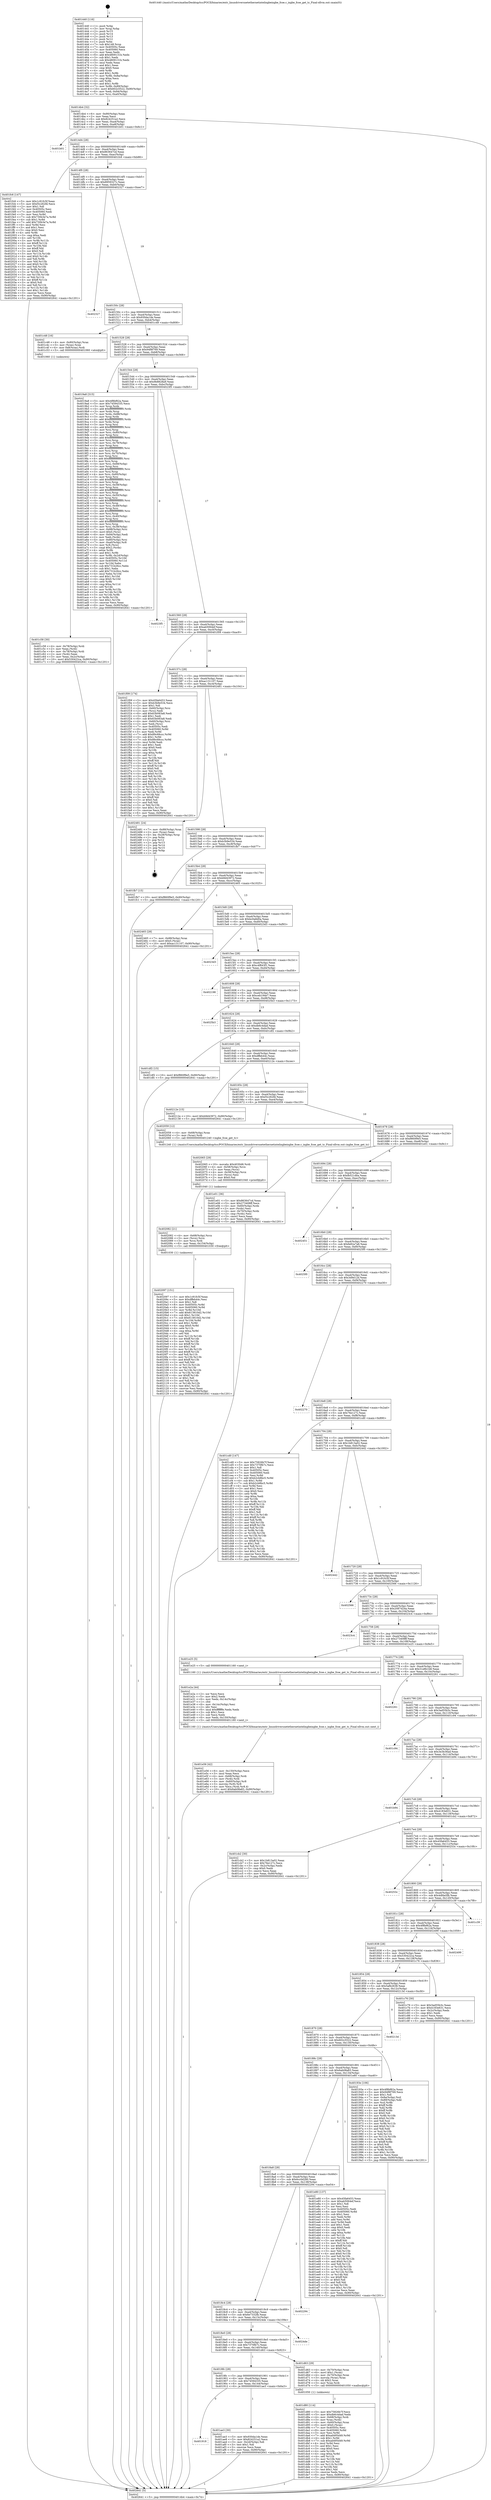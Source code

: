 digraph "0x401440" {
  label = "0x401440 (/mnt/c/Users/mathe/Desktop/tcc/POCII/binaries/extr_linuxdriversnetethernetintelixgbeixgbe_fcoe.c_ixgbe_fcoe_get_tc_Final-ollvm.out::main(0))"
  labelloc = "t"
  node[shape=record]

  Entry [label="",width=0.3,height=0.3,shape=circle,fillcolor=black,style=filled]
  "0x4014b4" [label="{
     0x4014b4 [32]\l
     | [instrs]\l
     &nbsp;&nbsp;0x4014b4 \<+6\>: mov -0x90(%rbp),%eax\l
     &nbsp;&nbsp;0x4014ba \<+2\>: mov %eax,%ecx\l
     &nbsp;&nbsp;0x4014bc \<+6\>: sub $0x824251a2,%ecx\l
     &nbsp;&nbsp;0x4014c2 \<+6\>: mov %eax,-0xa4(%rbp)\l
     &nbsp;&nbsp;0x4014c8 \<+6\>: mov %ecx,-0xa8(%rbp)\l
     &nbsp;&nbsp;0x4014ce \<+6\>: je 0000000000401b01 \<main+0x6c1\>\l
  }"]
  "0x401b01" [label="{
     0x401b01\l
  }", style=dashed]
  "0x4014d4" [label="{
     0x4014d4 [28]\l
     | [instrs]\l
     &nbsp;&nbsp;0x4014d4 \<+5\>: jmp 00000000004014d9 \<main+0x99\>\l
     &nbsp;&nbsp;0x4014d9 \<+6\>: mov -0xa4(%rbp),%eax\l
     &nbsp;&nbsp;0x4014df \<+5\>: sub $0x863647cd,%eax\l
     &nbsp;&nbsp;0x4014e4 \<+6\>: mov %eax,-0xac(%rbp)\l
     &nbsp;&nbsp;0x4014ea \<+6\>: je 0000000000401fc6 \<main+0xb86\>\l
  }"]
  Exit [label="",width=0.3,height=0.3,shape=circle,fillcolor=black,style=filled,peripheries=2]
  "0x401fc6" [label="{
     0x401fc6 [147]\l
     | [instrs]\l
     &nbsp;&nbsp;0x401fc6 \<+5\>: mov $0x1c91fc5f,%eax\l
     &nbsp;&nbsp;0x401fcb \<+5\>: mov $0xf3c262fd,%ecx\l
     &nbsp;&nbsp;0x401fd0 \<+2\>: mov $0x1,%dl\l
     &nbsp;&nbsp;0x401fd2 \<+7\>: mov 0x40505c,%esi\l
     &nbsp;&nbsp;0x401fd9 \<+7\>: mov 0x405060,%edi\l
     &nbsp;&nbsp;0x401fe0 \<+3\>: mov %esi,%r8d\l
     &nbsp;&nbsp;0x401fe3 \<+7\>: sub $0x730b3e7a,%r8d\l
     &nbsp;&nbsp;0x401fea \<+4\>: sub $0x1,%r8d\l
     &nbsp;&nbsp;0x401fee \<+7\>: add $0x730b3e7a,%r8d\l
     &nbsp;&nbsp;0x401ff5 \<+4\>: imul %r8d,%esi\l
     &nbsp;&nbsp;0x401ff9 \<+3\>: and $0x1,%esi\l
     &nbsp;&nbsp;0x401ffc \<+3\>: cmp $0x0,%esi\l
     &nbsp;&nbsp;0x401fff \<+4\>: sete %r9b\l
     &nbsp;&nbsp;0x402003 \<+3\>: cmp $0xa,%edi\l
     &nbsp;&nbsp;0x402006 \<+4\>: setl %r10b\l
     &nbsp;&nbsp;0x40200a \<+3\>: mov %r9b,%r11b\l
     &nbsp;&nbsp;0x40200d \<+4\>: xor $0xff,%r11b\l
     &nbsp;&nbsp;0x402011 \<+3\>: mov %r10b,%bl\l
     &nbsp;&nbsp;0x402014 \<+3\>: xor $0xff,%bl\l
     &nbsp;&nbsp;0x402017 \<+3\>: xor $0x0,%dl\l
     &nbsp;&nbsp;0x40201a \<+3\>: mov %r11b,%r14b\l
     &nbsp;&nbsp;0x40201d \<+4\>: and $0x0,%r14b\l
     &nbsp;&nbsp;0x402021 \<+3\>: and %dl,%r9b\l
     &nbsp;&nbsp;0x402024 \<+3\>: mov %bl,%r15b\l
     &nbsp;&nbsp;0x402027 \<+4\>: and $0x0,%r15b\l
     &nbsp;&nbsp;0x40202b \<+3\>: and %dl,%r10b\l
     &nbsp;&nbsp;0x40202e \<+3\>: or %r9b,%r14b\l
     &nbsp;&nbsp;0x402031 \<+3\>: or %r10b,%r15b\l
     &nbsp;&nbsp;0x402034 \<+3\>: xor %r15b,%r14b\l
     &nbsp;&nbsp;0x402037 \<+3\>: or %bl,%r11b\l
     &nbsp;&nbsp;0x40203a \<+4\>: xor $0xff,%r11b\l
     &nbsp;&nbsp;0x40203e \<+3\>: or $0x0,%dl\l
     &nbsp;&nbsp;0x402041 \<+3\>: and %dl,%r11b\l
     &nbsp;&nbsp;0x402044 \<+3\>: or %r11b,%r14b\l
     &nbsp;&nbsp;0x402047 \<+4\>: test $0x1,%r14b\l
     &nbsp;&nbsp;0x40204b \<+3\>: cmovne %ecx,%eax\l
     &nbsp;&nbsp;0x40204e \<+6\>: mov %eax,-0x90(%rbp)\l
     &nbsp;&nbsp;0x402054 \<+5\>: jmp 0000000000402641 \<main+0x1201\>\l
  }"]
  "0x4014f0" [label="{
     0x4014f0 [28]\l
     | [instrs]\l
     &nbsp;&nbsp;0x4014f0 \<+5\>: jmp 00000000004014f5 \<main+0xb5\>\l
     &nbsp;&nbsp;0x4014f5 \<+6\>: mov -0xa4(%rbp),%eax\l
     &nbsp;&nbsp;0x4014fb \<+5\>: sub $0x8959327c,%eax\l
     &nbsp;&nbsp;0x401500 \<+6\>: mov %eax,-0xb0(%rbp)\l
     &nbsp;&nbsp;0x401506 \<+6\>: je 0000000000402327 \<main+0xee7\>\l
  }"]
  "0x402097" [label="{
     0x402097 [151]\l
     | [instrs]\l
     &nbsp;&nbsp;0x402097 \<+5\>: mov $0x1c91fc5f,%eax\l
     &nbsp;&nbsp;0x40209c \<+5\>: mov $0xdffeb44c,%esi\l
     &nbsp;&nbsp;0x4020a1 \<+2\>: mov $0x1,%dl\l
     &nbsp;&nbsp;0x4020a3 \<+8\>: mov 0x40505c,%r8d\l
     &nbsp;&nbsp;0x4020ab \<+8\>: mov 0x405060,%r9d\l
     &nbsp;&nbsp;0x4020b3 \<+3\>: mov %r8d,%r10d\l
     &nbsp;&nbsp;0x4020b6 \<+7\>: add $0x613810d2,%r10d\l
     &nbsp;&nbsp;0x4020bd \<+4\>: sub $0x1,%r10d\l
     &nbsp;&nbsp;0x4020c1 \<+7\>: sub $0x613810d2,%r10d\l
     &nbsp;&nbsp;0x4020c8 \<+4\>: imul %r10d,%r8d\l
     &nbsp;&nbsp;0x4020cc \<+4\>: and $0x1,%r8d\l
     &nbsp;&nbsp;0x4020d0 \<+4\>: cmp $0x0,%r8d\l
     &nbsp;&nbsp;0x4020d4 \<+4\>: sete %r11b\l
     &nbsp;&nbsp;0x4020d8 \<+4\>: cmp $0xa,%r9d\l
     &nbsp;&nbsp;0x4020dc \<+3\>: setl %bl\l
     &nbsp;&nbsp;0x4020df \<+3\>: mov %r11b,%r14b\l
     &nbsp;&nbsp;0x4020e2 \<+4\>: xor $0xff,%r14b\l
     &nbsp;&nbsp;0x4020e6 \<+3\>: mov %bl,%r15b\l
     &nbsp;&nbsp;0x4020e9 \<+4\>: xor $0xff,%r15b\l
     &nbsp;&nbsp;0x4020ed \<+3\>: xor $0x1,%dl\l
     &nbsp;&nbsp;0x4020f0 \<+3\>: mov %r14b,%r12b\l
     &nbsp;&nbsp;0x4020f3 \<+4\>: and $0xff,%r12b\l
     &nbsp;&nbsp;0x4020f7 \<+3\>: and %dl,%r11b\l
     &nbsp;&nbsp;0x4020fa \<+3\>: mov %r15b,%r13b\l
     &nbsp;&nbsp;0x4020fd \<+4\>: and $0xff,%r13b\l
     &nbsp;&nbsp;0x402101 \<+2\>: and %dl,%bl\l
     &nbsp;&nbsp;0x402103 \<+3\>: or %r11b,%r12b\l
     &nbsp;&nbsp;0x402106 \<+3\>: or %bl,%r13b\l
     &nbsp;&nbsp;0x402109 \<+3\>: xor %r13b,%r12b\l
     &nbsp;&nbsp;0x40210c \<+3\>: or %r15b,%r14b\l
     &nbsp;&nbsp;0x40210f \<+4\>: xor $0xff,%r14b\l
     &nbsp;&nbsp;0x402113 \<+3\>: or $0x1,%dl\l
     &nbsp;&nbsp;0x402116 \<+3\>: and %dl,%r14b\l
     &nbsp;&nbsp;0x402119 \<+3\>: or %r14b,%r12b\l
     &nbsp;&nbsp;0x40211c \<+4\>: test $0x1,%r12b\l
     &nbsp;&nbsp;0x402120 \<+3\>: cmovne %esi,%eax\l
     &nbsp;&nbsp;0x402123 \<+6\>: mov %eax,-0x90(%rbp)\l
     &nbsp;&nbsp;0x402129 \<+5\>: jmp 0000000000402641 \<main+0x1201\>\l
  }"]
  "0x402327" [label="{
     0x402327\l
  }", style=dashed]
  "0x40150c" [label="{
     0x40150c [28]\l
     | [instrs]\l
     &nbsp;&nbsp;0x40150c \<+5\>: jmp 0000000000401511 \<main+0xd1\>\l
     &nbsp;&nbsp;0x401511 \<+6\>: mov -0xa4(%rbp),%eax\l
     &nbsp;&nbsp;0x401517 \<+5\>: sub $0x930da1de,%eax\l
     &nbsp;&nbsp;0x40151c \<+6\>: mov %eax,-0xb4(%rbp)\l
     &nbsp;&nbsp;0x401522 \<+6\>: je 0000000000401c48 \<main+0x808\>\l
  }"]
  "0x402082" [label="{
     0x402082 [21]\l
     | [instrs]\l
     &nbsp;&nbsp;0x402082 \<+4\>: mov -0x68(%rbp),%rcx\l
     &nbsp;&nbsp;0x402086 \<+3\>: mov (%rcx),%rcx\l
     &nbsp;&nbsp;0x402089 \<+3\>: mov %rcx,%rdi\l
     &nbsp;&nbsp;0x40208c \<+6\>: mov %eax,-0x154(%rbp)\l
     &nbsp;&nbsp;0x402092 \<+5\>: call 0000000000401030 \<free@plt\>\l
     | [calls]\l
     &nbsp;&nbsp;0x401030 \{1\} (unknown)\l
  }"]
  "0x401c48" [label="{
     0x401c48 [16]\l
     | [instrs]\l
     &nbsp;&nbsp;0x401c48 \<+4\>: mov -0x80(%rbp),%rax\l
     &nbsp;&nbsp;0x401c4c \<+3\>: mov (%rax),%rax\l
     &nbsp;&nbsp;0x401c4f \<+4\>: mov 0x8(%rax),%rdi\l
     &nbsp;&nbsp;0x401c53 \<+5\>: call 0000000000401060 \<atoi@plt\>\l
     | [calls]\l
     &nbsp;&nbsp;0x401060 \{1\} (unknown)\l
  }"]
  "0x401528" [label="{
     0x401528 [28]\l
     | [instrs]\l
     &nbsp;&nbsp;0x401528 \<+5\>: jmp 000000000040152d \<main+0xed\>\l
     &nbsp;&nbsp;0x40152d \<+6\>: mov -0xa4(%rbp),%eax\l
     &nbsp;&nbsp;0x401533 \<+5\>: sub $0x94f8f769,%eax\l
     &nbsp;&nbsp;0x401538 \<+6\>: mov %eax,-0xb8(%rbp)\l
     &nbsp;&nbsp;0x40153e \<+6\>: je 00000000004019a8 \<main+0x568\>\l
  }"]
  "0x402065" [label="{
     0x402065 [29]\l
     | [instrs]\l
     &nbsp;&nbsp;0x402065 \<+10\>: movabs $0x4030d6,%rdi\l
     &nbsp;&nbsp;0x40206f \<+4\>: mov -0x58(%rbp),%rcx\l
     &nbsp;&nbsp;0x402073 \<+2\>: mov %eax,(%rcx)\l
     &nbsp;&nbsp;0x402075 \<+4\>: mov -0x58(%rbp),%rcx\l
     &nbsp;&nbsp;0x402079 \<+2\>: mov (%rcx),%esi\l
     &nbsp;&nbsp;0x40207b \<+2\>: mov $0x0,%al\l
     &nbsp;&nbsp;0x40207d \<+5\>: call 0000000000401040 \<printf@plt\>\l
     | [calls]\l
     &nbsp;&nbsp;0x401040 \{1\} (unknown)\l
  }"]
  "0x4019a8" [label="{
     0x4019a8 [315]\l
     | [instrs]\l
     &nbsp;&nbsp;0x4019a8 \<+5\>: mov $0x4f8bf62a,%eax\l
     &nbsp;&nbsp;0x4019ad \<+5\>: mov $0x74594335,%ecx\l
     &nbsp;&nbsp;0x4019b2 \<+3\>: mov %rsp,%rdx\l
     &nbsp;&nbsp;0x4019b5 \<+4\>: add $0xfffffffffffffff0,%rdx\l
     &nbsp;&nbsp;0x4019b9 \<+3\>: mov %rdx,%rsp\l
     &nbsp;&nbsp;0x4019bc \<+7\>: mov %rdx,-0x88(%rbp)\l
     &nbsp;&nbsp;0x4019c3 \<+3\>: mov %rsp,%rdx\l
     &nbsp;&nbsp;0x4019c6 \<+4\>: add $0xfffffffffffffff0,%rdx\l
     &nbsp;&nbsp;0x4019ca \<+3\>: mov %rdx,%rsp\l
     &nbsp;&nbsp;0x4019cd \<+3\>: mov %rsp,%rsi\l
     &nbsp;&nbsp;0x4019d0 \<+4\>: add $0xfffffffffffffff0,%rsi\l
     &nbsp;&nbsp;0x4019d4 \<+3\>: mov %rsi,%rsp\l
     &nbsp;&nbsp;0x4019d7 \<+4\>: mov %rsi,-0x80(%rbp)\l
     &nbsp;&nbsp;0x4019db \<+3\>: mov %rsp,%rsi\l
     &nbsp;&nbsp;0x4019de \<+4\>: add $0xfffffffffffffff0,%rsi\l
     &nbsp;&nbsp;0x4019e2 \<+3\>: mov %rsi,%rsp\l
     &nbsp;&nbsp;0x4019e5 \<+4\>: mov %rsi,-0x78(%rbp)\l
     &nbsp;&nbsp;0x4019e9 \<+3\>: mov %rsp,%rsi\l
     &nbsp;&nbsp;0x4019ec \<+4\>: add $0xfffffffffffffff0,%rsi\l
     &nbsp;&nbsp;0x4019f0 \<+3\>: mov %rsi,%rsp\l
     &nbsp;&nbsp;0x4019f3 \<+4\>: mov %rsi,-0x70(%rbp)\l
     &nbsp;&nbsp;0x4019f7 \<+3\>: mov %rsp,%rsi\l
     &nbsp;&nbsp;0x4019fa \<+4\>: add $0xfffffffffffffff0,%rsi\l
     &nbsp;&nbsp;0x4019fe \<+3\>: mov %rsi,%rsp\l
     &nbsp;&nbsp;0x401a01 \<+4\>: mov %rsi,-0x68(%rbp)\l
     &nbsp;&nbsp;0x401a05 \<+3\>: mov %rsp,%rsi\l
     &nbsp;&nbsp;0x401a08 \<+4\>: add $0xfffffffffffffff0,%rsi\l
     &nbsp;&nbsp;0x401a0c \<+3\>: mov %rsi,%rsp\l
     &nbsp;&nbsp;0x401a0f \<+4\>: mov %rsi,-0x60(%rbp)\l
     &nbsp;&nbsp;0x401a13 \<+3\>: mov %rsp,%rsi\l
     &nbsp;&nbsp;0x401a16 \<+4\>: add $0xfffffffffffffff0,%rsi\l
     &nbsp;&nbsp;0x401a1a \<+3\>: mov %rsi,%rsp\l
     &nbsp;&nbsp;0x401a1d \<+4\>: mov %rsi,-0x58(%rbp)\l
     &nbsp;&nbsp;0x401a21 \<+3\>: mov %rsp,%rsi\l
     &nbsp;&nbsp;0x401a24 \<+4\>: add $0xfffffffffffffff0,%rsi\l
     &nbsp;&nbsp;0x401a28 \<+3\>: mov %rsi,%rsp\l
     &nbsp;&nbsp;0x401a2b \<+4\>: mov %rsi,-0x50(%rbp)\l
     &nbsp;&nbsp;0x401a2f \<+3\>: mov %rsp,%rsi\l
     &nbsp;&nbsp;0x401a32 \<+4\>: add $0xfffffffffffffff0,%rsi\l
     &nbsp;&nbsp;0x401a36 \<+3\>: mov %rsi,%rsp\l
     &nbsp;&nbsp;0x401a39 \<+4\>: mov %rsi,-0x48(%rbp)\l
     &nbsp;&nbsp;0x401a3d \<+3\>: mov %rsp,%rsi\l
     &nbsp;&nbsp;0x401a40 \<+4\>: add $0xfffffffffffffff0,%rsi\l
     &nbsp;&nbsp;0x401a44 \<+3\>: mov %rsi,%rsp\l
     &nbsp;&nbsp;0x401a47 \<+4\>: mov %rsi,-0x40(%rbp)\l
     &nbsp;&nbsp;0x401a4b \<+3\>: mov %rsp,%rsi\l
     &nbsp;&nbsp;0x401a4e \<+4\>: add $0xfffffffffffffff0,%rsi\l
     &nbsp;&nbsp;0x401a52 \<+3\>: mov %rsi,%rsp\l
     &nbsp;&nbsp;0x401a55 \<+4\>: mov %rsi,-0x38(%rbp)\l
     &nbsp;&nbsp;0x401a59 \<+7\>: mov -0x88(%rbp),%rsi\l
     &nbsp;&nbsp;0x401a60 \<+6\>: movl $0x0,(%rsi)\l
     &nbsp;&nbsp;0x401a66 \<+6\>: mov -0x94(%rbp),%edi\l
     &nbsp;&nbsp;0x401a6c \<+2\>: mov %edi,(%rdx)\l
     &nbsp;&nbsp;0x401a6e \<+4\>: mov -0x80(%rbp),%rsi\l
     &nbsp;&nbsp;0x401a72 \<+7\>: mov -0xa0(%rbp),%r8\l
     &nbsp;&nbsp;0x401a79 \<+3\>: mov %r8,(%rsi)\l
     &nbsp;&nbsp;0x401a7c \<+3\>: cmpl $0x2,(%rdx)\l
     &nbsp;&nbsp;0x401a7f \<+4\>: setne %r9b\l
     &nbsp;&nbsp;0x401a83 \<+4\>: and $0x1,%r9b\l
     &nbsp;&nbsp;0x401a87 \<+4\>: mov %r9b,-0x2d(%rbp)\l
     &nbsp;&nbsp;0x401a8b \<+8\>: mov 0x40505c,%r10d\l
     &nbsp;&nbsp;0x401a93 \<+8\>: mov 0x405060,%r11d\l
     &nbsp;&nbsp;0x401a9b \<+3\>: mov %r10d,%ebx\l
     &nbsp;&nbsp;0x401a9e \<+6\>: sub $0x731b26cc,%ebx\l
     &nbsp;&nbsp;0x401aa4 \<+3\>: sub $0x1,%ebx\l
     &nbsp;&nbsp;0x401aa7 \<+6\>: add $0x731b26cc,%ebx\l
     &nbsp;&nbsp;0x401aad \<+4\>: imul %ebx,%r10d\l
     &nbsp;&nbsp;0x401ab1 \<+4\>: and $0x1,%r10d\l
     &nbsp;&nbsp;0x401ab5 \<+4\>: cmp $0x0,%r10d\l
     &nbsp;&nbsp;0x401ab9 \<+4\>: sete %r9b\l
     &nbsp;&nbsp;0x401abd \<+4\>: cmp $0xa,%r11d\l
     &nbsp;&nbsp;0x401ac1 \<+4\>: setl %r14b\l
     &nbsp;&nbsp;0x401ac5 \<+3\>: mov %r9b,%r15b\l
     &nbsp;&nbsp;0x401ac8 \<+3\>: and %r14b,%r15b\l
     &nbsp;&nbsp;0x401acb \<+3\>: xor %r14b,%r9b\l
     &nbsp;&nbsp;0x401ace \<+3\>: or %r9b,%r15b\l
     &nbsp;&nbsp;0x401ad1 \<+4\>: test $0x1,%r15b\l
     &nbsp;&nbsp;0x401ad5 \<+3\>: cmovne %ecx,%eax\l
     &nbsp;&nbsp;0x401ad8 \<+6\>: mov %eax,-0x90(%rbp)\l
     &nbsp;&nbsp;0x401ade \<+5\>: jmp 0000000000402641 \<main+0x1201\>\l
  }"]
  "0x401544" [label="{
     0x401544 [28]\l
     | [instrs]\l
     &nbsp;&nbsp;0x401544 \<+5\>: jmp 0000000000401549 \<main+0x109\>\l
     &nbsp;&nbsp;0x401549 \<+6\>: mov -0xa4(%rbp),%eax\l
     &nbsp;&nbsp;0x40154f \<+5\>: sub $0x9b8828a9,%eax\l
     &nbsp;&nbsp;0x401554 \<+6\>: mov %eax,-0xbc(%rbp)\l
     &nbsp;&nbsp;0x40155a \<+6\>: je 00000000004023f5 \<main+0xfb5\>\l
  }"]
  "0x401e56" [label="{
     0x401e56 [42]\l
     | [instrs]\l
     &nbsp;&nbsp;0x401e56 \<+6\>: mov -0x150(%rbp),%ecx\l
     &nbsp;&nbsp;0x401e5c \<+3\>: imul %eax,%ecx\l
     &nbsp;&nbsp;0x401e5f \<+4\>: mov -0x68(%rbp),%rdi\l
     &nbsp;&nbsp;0x401e63 \<+3\>: mov (%rdi),%rdi\l
     &nbsp;&nbsp;0x401e66 \<+4\>: mov -0x60(%rbp),%r8\l
     &nbsp;&nbsp;0x401e6a \<+3\>: movslq (%r8),%r8\l
     &nbsp;&nbsp;0x401e6d \<+4\>: mov %ecx,(%rdi,%r8,4)\l
     &nbsp;&nbsp;0x401e71 \<+10\>: movl $0x6ab08a83,-0x90(%rbp)\l
     &nbsp;&nbsp;0x401e7b \<+5\>: jmp 0000000000402641 \<main+0x1201\>\l
  }"]
  "0x4023f5" [label="{
     0x4023f5\l
  }", style=dashed]
  "0x401560" [label="{
     0x401560 [28]\l
     | [instrs]\l
     &nbsp;&nbsp;0x401560 \<+5\>: jmp 0000000000401565 \<main+0x125\>\l
     &nbsp;&nbsp;0x401565 \<+6\>: mov -0xa4(%rbp),%eax\l
     &nbsp;&nbsp;0x40156b \<+5\>: sub $0xab5064ef,%eax\l
     &nbsp;&nbsp;0x401570 \<+6\>: mov %eax,-0xc0(%rbp)\l
     &nbsp;&nbsp;0x401576 \<+6\>: je 0000000000401f09 \<main+0xac9\>\l
  }"]
  "0x401e2a" [label="{
     0x401e2a [44]\l
     | [instrs]\l
     &nbsp;&nbsp;0x401e2a \<+2\>: xor %ecx,%ecx\l
     &nbsp;&nbsp;0x401e2c \<+5\>: mov $0x2,%edx\l
     &nbsp;&nbsp;0x401e31 \<+6\>: mov %edx,-0x14c(%rbp)\l
     &nbsp;&nbsp;0x401e37 \<+1\>: cltd\l
     &nbsp;&nbsp;0x401e38 \<+6\>: mov -0x14c(%rbp),%esi\l
     &nbsp;&nbsp;0x401e3e \<+2\>: idiv %esi\l
     &nbsp;&nbsp;0x401e40 \<+6\>: imul $0xfffffffe,%edx,%edx\l
     &nbsp;&nbsp;0x401e46 \<+3\>: sub $0x1,%ecx\l
     &nbsp;&nbsp;0x401e49 \<+2\>: sub %ecx,%edx\l
     &nbsp;&nbsp;0x401e4b \<+6\>: mov %edx,-0x150(%rbp)\l
     &nbsp;&nbsp;0x401e51 \<+5\>: call 0000000000401160 \<next_i\>\l
     | [calls]\l
     &nbsp;&nbsp;0x401160 \{1\} (/mnt/c/Users/mathe/Desktop/tcc/POCII/binaries/extr_linuxdriversnetethernetintelixgbeixgbe_fcoe.c_ixgbe_fcoe_get_tc_Final-ollvm.out::next_i)\l
  }"]
  "0x401f09" [label="{
     0x401f09 [174]\l
     | [instrs]\l
     &nbsp;&nbsp;0x401f09 \<+5\>: mov $0x45fa6453,%eax\l
     &nbsp;&nbsp;0x401f0e \<+5\>: mov $0xb3b9e534,%ecx\l
     &nbsp;&nbsp;0x401f13 \<+2\>: mov $0x1,%dl\l
     &nbsp;&nbsp;0x401f15 \<+4\>: mov -0x60(%rbp),%rsi\l
     &nbsp;&nbsp;0x401f19 \<+2\>: mov (%rsi),%edi\l
     &nbsp;&nbsp;0x401f1b \<+6\>: add $0x63b083a8,%edi\l
     &nbsp;&nbsp;0x401f21 \<+3\>: add $0x1,%edi\l
     &nbsp;&nbsp;0x401f24 \<+6\>: sub $0x63b083a8,%edi\l
     &nbsp;&nbsp;0x401f2a \<+4\>: mov -0x60(%rbp),%rsi\l
     &nbsp;&nbsp;0x401f2e \<+2\>: mov %edi,(%rsi)\l
     &nbsp;&nbsp;0x401f30 \<+7\>: mov 0x40505c,%edi\l
     &nbsp;&nbsp;0x401f37 \<+8\>: mov 0x405060,%r8d\l
     &nbsp;&nbsp;0x401f3f \<+3\>: mov %edi,%r9d\l
     &nbsp;&nbsp;0x401f42 \<+7\>: add $0x89c68ccc,%r9d\l
     &nbsp;&nbsp;0x401f49 \<+4\>: sub $0x1,%r9d\l
     &nbsp;&nbsp;0x401f4d \<+7\>: sub $0x89c68ccc,%r9d\l
     &nbsp;&nbsp;0x401f54 \<+4\>: imul %r9d,%edi\l
     &nbsp;&nbsp;0x401f58 \<+3\>: and $0x1,%edi\l
     &nbsp;&nbsp;0x401f5b \<+3\>: cmp $0x0,%edi\l
     &nbsp;&nbsp;0x401f5e \<+4\>: sete %r10b\l
     &nbsp;&nbsp;0x401f62 \<+4\>: cmp $0xa,%r8d\l
     &nbsp;&nbsp;0x401f66 \<+4\>: setl %r11b\l
     &nbsp;&nbsp;0x401f6a \<+3\>: mov %r10b,%bl\l
     &nbsp;&nbsp;0x401f6d \<+3\>: xor $0xff,%bl\l
     &nbsp;&nbsp;0x401f70 \<+3\>: mov %r11b,%r14b\l
     &nbsp;&nbsp;0x401f73 \<+4\>: xor $0xff,%r14b\l
     &nbsp;&nbsp;0x401f77 \<+3\>: xor $0x0,%dl\l
     &nbsp;&nbsp;0x401f7a \<+3\>: mov %bl,%r15b\l
     &nbsp;&nbsp;0x401f7d \<+4\>: and $0x0,%r15b\l
     &nbsp;&nbsp;0x401f81 \<+3\>: and %dl,%r10b\l
     &nbsp;&nbsp;0x401f84 \<+3\>: mov %r14b,%r12b\l
     &nbsp;&nbsp;0x401f87 \<+4\>: and $0x0,%r12b\l
     &nbsp;&nbsp;0x401f8b \<+3\>: and %dl,%r11b\l
     &nbsp;&nbsp;0x401f8e \<+3\>: or %r10b,%r15b\l
     &nbsp;&nbsp;0x401f91 \<+3\>: or %r11b,%r12b\l
     &nbsp;&nbsp;0x401f94 \<+3\>: xor %r12b,%r15b\l
     &nbsp;&nbsp;0x401f97 \<+3\>: or %r14b,%bl\l
     &nbsp;&nbsp;0x401f9a \<+3\>: xor $0xff,%bl\l
     &nbsp;&nbsp;0x401f9d \<+3\>: or $0x0,%dl\l
     &nbsp;&nbsp;0x401fa0 \<+2\>: and %dl,%bl\l
     &nbsp;&nbsp;0x401fa2 \<+3\>: or %bl,%r15b\l
     &nbsp;&nbsp;0x401fa5 \<+4\>: test $0x1,%r15b\l
     &nbsp;&nbsp;0x401fa9 \<+3\>: cmovne %ecx,%eax\l
     &nbsp;&nbsp;0x401fac \<+6\>: mov %eax,-0x90(%rbp)\l
     &nbsp;&nbsp;0x401fb2 \<+5\>: jmp 0000000000402641 \<main+0x1201\>\l
  }"]
  "0x40157c" [label="{
     0x40157c [28]\l
     | [instrs]\l
     &nbsp;&nbsp;0x40157c \<+5\>: jmp 0000000000401581 \<main+0x141\>\l
     &nbsp;&nbsp;0x401581 \<+6\>: mov -0xa4(%rbp),%eax\l
     &nbsp;&nbsp;0x401587 \<+5\>: sub $0xac131107,%eax\l
     &nbsp;&nbsp;0x40158c \<+6\>: mov %eax,-0xc4(%rbp)\l
     &nbsp;&nbsp;0x401592 \<+6\>: je 0000000000402481 \<main+0x1041\>\l
  }"]
  "0x401d80" [label="{
     0x401d80 [114]\l
     | [instrs]\l
     &nbsp;&nbsp;0x401d80 \<+5\>: mov $0x75826b7f,%ecx\l
     &nbsp;&nbsp;0x401d85 \<+5\>: mov $0xdb6c4dad,%edx\l
     &nbsp;&nbsp;0x401d8a \<+4\>: mov -0x68(%rbp),%rdi\l
     &nbsp;&nbsp;0x401d8e \<+3\>: mov %rax,(%rdi)\l
     &nbsp;&nbsp;0x401d91 \<+4\>: mov -0x60(%rbp),%rax\l
     &nbsp;&nbsp;0x401d95 \<+6\>: movl $0x0,(%rax)\l
     &nbsp;&nbsp;0x401d9b \<+7\>: mov 0x40505c,%esi\l
     &nbsp;&nbsp;0x401da2 \<+8\>: mov 0x405060,%r8d\l
     &nbsp;&nbsp;0x401daa \<+3\>: mov %esi,%r9d\l
     &nbsp;&nbsp;0x401dad \<+7\>: add $0xad495d49,%r9d\l
     &nbsp;&nbsp;0x401db4 \<+4\>: sub $0x1,%r9d\l
     &nbsp;&nbsp;0x401db8 \<+7\>: sub $0xad495d49,%r9d\l
     &nbsp;&nbsp;0x401dbf \<+4\>: imul %r9d,%esi\l
     &nbsp;&nbsp;0x401dc3 \<+3\>: and $0x1,%esi\l
     &nbsp;&nbsp;0x401dc6 \<+3\>: cmp $0x0,%esi\l
     &nbsp;&nbsp;0x401dc9 \<+4\>: sete %r10b\l
     &nbsp;&nbsp;0x401dcd \<+4\>: cmp $0xa,%r8d\l
     &nbsp;&nbsp;0x401dd1 \<+4\>: setl %r11b\l
     &nbsp;&nbsp;0x401dd5 \<+3\>: mov %r10b,%bl\l
     &nbsp;&nbsp;0x401dd8 \<+3\>: and %r11b,%bl\l
     &nbsp;&nbsp;0x401ddb \<+3\>: xor %r11b,%r10b\l
     &nbsp;&nbsp;0x401dde \<+3\>: or %r10b,%bl\l
     &nbsp;&nbsp;0x401de1 \<+3\>: test $0x1,%bl\l
     &nbsp;&nbsp;0x401de4 \<+3\>: cmovne %edx,%ecx\l
     &nbsp;&nbsp;0x401de7 \<+6\>: mov %ecx,-0x90(%rbp)\l
     &nbsp;&nbsp;0x401ded \<+5\>: jmp 0000000000402641 \<main+0x1201\>\l
  }"]
  "0x402481" [label="{
     0x402481 [24]\l
     | [instrs]\l
     &nbsp;&nbsp;0x402481 \<+7\>: mov -0x88(%rbp),%rax\l
     &nbsp;&nbsp;0x402488 \<+2\>: mov (%rax),%eax\l
     &nbsp;&nbsp;0x40248a \<+4\>: lea -0x28(%rbp),%rsp\l
     &nbsp;&nbsp;0x40248e \<+1\>: pop %rbx\l
     &nbsp;&nbsp;0x40248f \<+2\>: pop %r12\l
     &nbsp;&nbsp;0x402491 \<+2\>: pop %r13\l
     &nbsp;&nbsp;0x402493 \<+2\>: pop %r14\l
     &nbsp;&nbsp;0x402495 \<+2\>: pop %r15\l
     &nbsp;&nbsp;0x402497 \<+1\>: pop %rbp\l
     &nbsp;&nbsp;0x402498 \<+1\>: ret\l
  }"]
  "0x401598" [label="{
     0x401598 [28]\l
     | [instrs]\l
     &nbsp;&nbsp;0x401598 \<+5\>: jmp 000000000040159d \<main+0x15d\>\l
     &nbsp;&nbsp;0x40159d \<+6\>: mov -0xa4(%rbp),%eax\l
     &nbsp;&nbsp;0x4015a3 \<+5\>: sub $0xb3b9e534,%eax\l
     &nbsp;&nbsp;0x4015a8 \<+6\>: mov %eax,-0xc8(%rbp)\l
     &nbsp;&nbsp;0x4015ae \<+6\>: je 0000000000401fb7 \<main+0xb77\>\l
  }"]
  "0x401c58" [label="{
     0x401c58 [30]\l
     | [instrs]\l
     &nbsp;&nbsp;0x401c58 \<+4\>: mov -0x78(%rbp),%rdi\l
     &nbsp;&nbsp;0x401c5c \<+2\>: mov %eax,(%rdi)\l
     &nbsp;&nbsp;0x401c5e \<+4\>: mov -0x78(%rbp),%rdi\l
     &nbsp;&nbsp;0x401c62 \<+2\>: mov (%rdi),%eax\l
     &nbsp;&nbsp;0x401c64 \<+3\>: mov %eax,-0x2c(%rbp)\l
     &nbsp;&nbsp;0x401c67 \<+10\>: movl $0x530422ca,-0x90(%rbp)\l
     &nbsp;&nbsp;0x401c71 \<+5\>: jmp 0000000000402641 \<main+0x1201\>\l
  }"]
  "0x401fb7" [label="{
     0x401fb7 [15]\l
     | [instrs]\l
     &nbsp;&nbsp;0x401fb7 \<+10\>: movl $0xf860f9e5,-0x90(%rbp)\l
     &nbsp;&nbsp;0x401fc1 \<+5\>: jmp 0000000000402641 \<main+0x1201\>\l
  }"]
  "0x4015b4" [label="{
     0x4015b4 [28]\l
     | [instrs]\l
     &nbsp;&nbsp;0x4015b4 \<+5\>: jmp 00000000004015b9 \<main+0x179\>\l
     &nbsp;&nbsp;0x4015b9 \<+6\>: mov -0xa4(%rbp),%eax\l
     &nbsp;&nbsp;0x4015bf \<+5\>: sub $0xb9d43972,%eax\l
     &nbsp;&nbsp;0x4015c4 \<+6\>: mov %eax,-0xcc(%rbp)\l
     &nbsp;&nbsp;0x4015ca \<+6\>: je 0000000000402465 \<main+0x1025\>\l
  }"]
  "0x401918" [label="{
     0x401918\l
  }", style=dashed]
  "0x402465" [label="{
     0x402465 [28]\l
     | [instrs]\l
     &nbsp;&nbsp;0x402465 \<+7\>: mov -0x88(%rbp),%rax\l
     &nbsp;&nbsp;0x40246c \<+6\>: movl $0x0,(%rax)\l
     &nbsp;&nbsp;0x402472 \<+10\>: movl $0xac131107,-0x90(%rbp)\l
     &nbsp;&nbsp;0x40247c \<+5\>: jmp 0000000000402641 \<main+0x1201\>\l
  }"]
  "0x4015d0" [label="{
     0x4015d0 [28]\l
     | [instrs]\l
     &nbsp;&nbsp;0x4015d0 \<+5\>: jmp 00000000004015d5 \<main+0x195\>\l
     &nbsp;&nbsp;0x4015d5 \<+6\>: mov -0xa4(%rbp),%eax\l
     &nbsp;&nbsp;0x4015db \<+5\>: sub $0xbc0a8d0a,%eax\l
     &nbsp;&nbsp;0x4015e0 \<+6\>: mov %eax,-0xd0(%rbp)\l
     &nbsp;&nbsp;0x4015e6 \<+6\>: je 00000000004023d3 \<main+0xf93\>\l
  }"]
  "0x401ae3" [label="{
     0x401ae3 [30]\l
     | [instrs]\l
     &nbsp;&nbsp;0x401ae3 \<+5\>: mov $0x930da1de,%eax\l
     &nbsp;&nbsp;0x401ae8 \<+5\>: mov $0x824251a2,%ecx\l
     &nbsp;&nbsp;0x401aed \<+3\>: mov -0x2d(%rbp),%dl\l
     &nbsp;&nbsp;0x401af0 \<+3\>: test $0x1,%dl\l
     &nbsp;&nbsp;0x401af3 \<+3\>: cmovne %ecx,%eax\l
     &nbsp;&nbsp;0x401af6 \<+6\>: mov %eax,-0x90(%rbp)\l
     &nbsp;&nbsp;0x401afc \<+5\>: jmp 0000000000402641 \<main+0x1201\>\l
  }"]
  "0x4023d3" [label="{
     0x4023d3\l
  }", style=dashed]
  "0x4015ec" [label="{
     0x4015ec [28]\l
     | [instrs]\l
     &nbsp;&nbsp;0x4015ec \<+5\>: jmp 00000000004015f1 \<main+0x1b1\>\l
     &nbsp;&nbsp;0x4015f1 \<+6\>: mov -0xa4(%rbp),%eax\l
     &nbsp;&nbsp;0x4015f7 \<+5\>: sub $0xc4f843f1,%eax\l
     &nbsp;&nbsp;0x4015fc \<+6\>: mov %eax,-0xd4(%rbp)\l
     &nbsp;&nbsp;0x401602 \<+6\>: je 0000000000402198 \<main+0xd58\>\l
  }"]
  "0x4018fc" [label="{
     0x4018fc [28]\l
     | [instrs]\l
     &nbsp;&nbsp;0x4018fc \<+5\>: jmp 0000000000401901 \<main+0x4c1\>\l
     &nbsp;&nbsp;0x401901 \<+6\>: mov -0xa4(%rbp),%eax\l
     &nbsp;&nbsp;0x401907 \<+5\>: sub $0x74594335,%eax\l
     &nbsp;&nbsp;0x40190c \<+6\>: mov %eax,-0x144(%rbp)\l
     &nbsp;&nbsp;0x401912 \<+6\>: je 0000000000401ae3 \<main+0x6a3\>\l
  }"]
  "0x402198" [label="{
     0x402198\l
  }", style=dashed]
  "0x401608" [label="{
     0x401608 [28]\l
     | [instrs]\l
     &nbsp;&nbsp;0x401608 \<+5\>: jmp 000000000040160d \<main+0x1cd\>\l
     &nbsp;&nbsp;0x40160d \<+6\>: mov -0xa4(%rbp),%eax\l
     &nbsp;&nbsp;0x401613 \<+5\>: sub $0xceb194e7,%eax\l
     &nbsp;&nbsp;0x401618 \<+6\>: mov %eax,-0xd8(%rbp)\l
     &nbsp;&nbsp;0x40161e \<+6\>: je 00000000004025b3 \<main+0x1173\>\l
  }"]
  "0x401d63" [label="{
     0x401d63 [29]\l
     | [instrs]\l
     &nbsp;&nbsp;0x401d63 \<+4\>: mov -0x70(%rbp),%rax\l
     &nbsp;&nbsp;0x401d67 \<+6\>: movl $0x1,(%rax)\l
     &nbsp;&nbsp;0x401d6d \<+4\>: mov -0x70(%rbp),%rax\l
     &nbsp;&nbsp;0x401d71 \<+3\>: movslq (%rax),%rax\l
     &nbsp;&nbsp;0x401d74 \<+4\>: shl $0x2,%rax\l
     &nbsp;&nbsp;0x401d78 \<+3\>: mov %rax,%rdi\l
     &nbsp;&nbsp;0x401d7b \<+5\>: call 0000000000401050 \<malloc@plt\>\l
     | [calls]\l
     &nbsp;&nbsp;0x401050 \{1\} (unknown)\l
  }"]
  "0x4025b3" [label="{
     0x4025b3\l
  }", style=dashed]
  "0x401624" [label="{
     0x401624 [28]\l
     | [instrs]\l
     &nbsp;&nbsp;0x401624 \<+5\>: jmp 0000000000401629 \<main+0x1e9\>\l
     &nbsp;&nbsp;0x401629 \<+6\>: mov -0xa4(%rbp),%eax\l
     &nbsp;&nbsp;0x40162f \<+5\>: sub $0xdb6c4dad,%eax\l
     &nbsp;&nbsp;0x401634 \<+6\>: mov %eax,-0xdc(%rbp)\l
     &nbsp;&nbsp;0x40163a \<+6\>: je 0000000000401df2 \<main+0x9b2\>\l
  }"]
  "0x4018e0" [label="{
     0x4018e0 [28]\l
     | [instrs]\l
     &nbsp;&nbsp;0x4018e0 \<+5\>: jmp 00000000004018e5 \<main+0x4a5\>\l
     &nbsp;&nbsp;0x4018e5 \<+6\>: mov -0xa4(%rbp),%eax\l
     &nbsp;&nbsp;0x4018eb \<+5\>: sub $0x7370fb7c,%eax\l
     &nbsp;&nbsp;0x4018f0 \<+6\>: mov %eax,-0x140(%rbp)\l
     &nbsp;&nbsp;0x4018f6 \<+6\>: je 0000000000401d63 \<main+0x923\>\l
  }"]
  "0x401df2" [label="{
     0x401df2 [15]\l
     | [instrs]\l
     &nbsp;&nbsp;0x401df2 \<+10\>: movl $0xf860f9e5,-0x90(%rbp)\l
     &nbsp;&nbsp;0x401dfc \<+5\>: jmp 0000000000402641 \<main+0x1201\>\l
  }"]
  "0x401640" [label="{
     0x401640 [28]\l
     | [instrs]\l
     &nbsp;&nbsp;0x401640 \<+5\>: jmp 0000000000401645 \<main+0x205\>\l
     &nbsp;&nbsp;0x401645 \<+6\>: mov -0xa4(%rbp),%eax\l
     &nbsp;&nbsp;0x40164b \<+5\>: sub $0xdffeb44c,%eax\l
     &nbsp;&nbsp;0x401650 \<+6\>: mov %eax,-0xe0(%rbp)\l
     &nbsp;&nbsp;0x401656 \<+6\>: je 000000000040212e \<main+0xcee\>\l
  }"]
  "0x4024de" [label="{
     0x4024de\l
  }", style=dashed]
  "0x40212e" [label="{
     0x40212e [15]\l
     | [instrs]\l
     &nbsp;&nbsp;0x40212e \<+10\>: movl $0xb9d43972,-0x90(%rbp)\l
     &nbsp;&nbsp;0x402138 \<+5\>: jmp 0000000000402641 \<main+0x1201\>\l
  }"]
  "0x40165c" [label="{
     0x40165c [28]\l
     | [instrs]\l
     &nbsp;&nbsp;0x40165c \<+5\>: jmp 0000000000401661 \<main+0x221\>\l
     &nbsp;&nbsp;0x401661 \<+6\>: mov -0xa4(%rbp),%eax\l
     &nbsp;&nbsp;0x401667 \<+5\>: sub $0xf3c262fd,%eax\l
     &nbsp;&nbsp;0x40166c \<+6\>: mov %eax,-0xe4(%rbp)\l
     &nbsp;&nbsp;0x401672 \<+6\>: je 0000000000402059 \<main+0xc19\>\l
  }"]
  "0x4018c4" [label="{
     0x4018c4 [28]\l
     | [instrs]\l
     &nbsp;&nbsp;0x4018c4 \<+5\>: jmp 00000000004018c9 \<main+0x489\>\l
     &nbsp;&nbsp;0x4018c9 \<+6\>: mov -0xa4(%rbp),%eax\l
     &nbsp;&nbsp;0x4018cf \<+5\>: sub $0x6e7332fb,%eax\l
     &nbsp;&nbsp;0x4018d4 \<+6\>: mov %eax,-0x13c(%rbp)\l
     &nbsp;&nbsp;0x4018da \<+6\>: je 00000000004024de \<main+0x109e\>\l
  }"]
  "0x402059" [label="{
     0x402059 [12]\l
     | [instrs]\l
     &nbsp;&nbsp;0x402059 \<+4\>: mov -0x68(%rbp),%rax\l
     &nbsp;&nbsp;0x40205d \<+3\>: mov (%rax),%rdi\l
     &nbsp;&nbsp;0x402060 \<+5\>: call 0000000000401240 \<ixgbe_fcoe_get_tc\>\l
     | [calls]\l
     &nbsp;&nbsp;0x401240 \{1\} (/mnt/c/Users/mathe/Desktop/tcc/POCII/binaries/extr_linuxdriversnetethernetintelixgbeixgbe_fcoe.c_ixgbe_fcoe_get_tc_Final-ollvm.out::ixgbe_fcoe_get_tc)\l
  }"]
  "0x401678" [label="{
     0x401678 [28]\l
     | [instrs]\l
     &nbsp;&nbsp;0x401678 \<+5\>: jmp 000000000040167d \<main+0x23d\>\l
     &nbsp;&nbsp;0x40167d \<+6\>: mov -0xa4(%rbp),%eax\l
     &nbsp;&nbsp;0x401683 \<+5\>: sub $0xf860f9e5,%eax\l
     &nbsp;&nbsp;0x401688 \<+6\>: mov %eax,-0xe8(%rbp)\l
     &nbsp;&nbsp;0x40168e \<+6\>: je 0000000000401e01 \<main+0x9c1\>\l
  }"]
  "0x402294" [label="{
     0x402294\l
  }", style=dashed]
  "0x401e01" [label="{
     0x401e01 [36]\l
     | [instrs]\l
     &nbsp;&nbsp;0x401e01 \<+5\>: mov $0x863647cd,%eax\l
     &nbsp;&nbsp;0x401e06 \<+5\>: mov $0x273408ff,%ecx\l
     &nbsp;&nbsp;0x401e0b \<+4\>: mov -0x60(%rbp),%rdx\l
     &nbsp;&nbsp;0x401e0f \<+2\>: mov (%rdx),%esi\l
     &nbsp;&nbsp;0x401e11 \<+4\>: mov -0x70(%rbp),%rdx\l
     &nbsp;&nbsp;0x401e15 \<+2\>: cmp (%rdx),%esi\l
     &nbsp;&nbsp;0x401e17 \<+3\>: cmovl %ecx,%eax\l
     &nbsp;&nbsp;0x401e1a \<+6\>: mov %eax,-0x90(%rbp)\l
     &nbsp;&nbsp;0x401e20 \<+5\>: jmp 0000000000402641 \<main+0x1201\>\l
  }"]
  "0x401694" [label="{
     0x401694 [28]\l
     | [instrs]\l
     &nbsp;&nbsp;0x401694 \<+5\>: jmp 0000000000401699 \<main+0x259\>\l
     &nbsp;&nbsp;0x401699 \<+6\>: mov -0xa4(%rbp),%eax\l
     &nbsp;&nbsp;0x40169f \<+5\>: sub $0xfb521dba,%eax\l
     &nbsp;&nbsp;0x4016a4 \<+6\>: mov %eax,-0xec(%rbp)\l
     &nbsp;&nbsp;0x4016aa \<+6\>: je 0000000000402451 \<main+0x1011\>\l
  }"]
  "0x4018a8" [label="{
     0x4018a8 [28]\l
     | [instrs]\l
     &nbsp;&nbsp;0x4018a8 \<+5\>: jmp 00000000004018ad \<main+0x46d\>\l
     &nbsp;&nbsp;0x4018ad \<+6\>: mov -0xa4(%rbp),%eax\l
     &nbsp;&nbsp;0x4018b3 \<+5\>: sub $0x6cc0d280,%eax\l
     &nbsp;&nbsp;0x4018b8 \<+6\>: mov %eax,-0x138(%rbp)\l
     &nbsp;&nbsp;0x4018be \<+6\>: je 0000000000402294 \<main+0xe54\>\l
  }"]
  "0x402451" [label="{
     0x402451\l
  }", style=dashed]
  "0x4016b0" [label="{
     0x4016b0 [28]\l
     | [instrs]\l
     &nbsp;&nbsp;0x4016b0 \<+5\>: jmp 00000000004016b5 \<main+0x275\>\l
     &nbsp;&nbsp;0x4016b5 \<+6\>: mov -0xa4(%rbp),%eax\l
     &nbsp;&nbsp;0x4016bb \<+5\>: sub $0xfe82a7a8,%eax\l
     &nbsp;&nbsp;0x4016c0 \<+6\>: mov %eax,-0xf0(%rbp)\l
     &nbsp;&nbsp;0x4016c6 \<+6\>: je 00000000004025f0 \<main+0x11b0\>\l
  }"]
  "0x401e80" [label="{
     0x401e80 [137]\l
     | [instrs]\l
     &nbsp;&nbsp;0x401e80 \<+5\>: mov $0x45fa6453,%eax\l
     &nbsp;&nbsp;0x401e85 \<+5\>: mov $0xab5064ef,%ecx\l
     &nbsp;&nbsp;0x401e8a \<+2\>: mov $0x1,%dl\l
     &nbsp;&nbsp;0x401e8c \<+2\>: xor %esi,%esi\l
     &nbsp;&nbsp;0x401e8e \<+7\>: mov 0x40505c,%edi\l
     &nbsp;&nbsp;0x401e95 \<+8\>: mov 0x405060,%r8d\l
     &nbsp;&nbsp;0x401e9d \<+3\>: sub $0x1,%esi\l
     &nbsp;&nbsp;0x401ea0 \<+3\>: mov %edi,%r9d\l
     &nbsp;&nbsp;0x401ea3 \<+3\>: add %esi,%r9d\l
     &nbsp;&nbsp;0x401ea6 \<+4\>: imul %r9d,%edi\l
     &nbsp;&nbsp;0x401eaa \<+3\>: and $0x1,%edi\l
     &nbsp;&nbsp;0x401ead \<+3\>: cmp $0x0,%edi\l
     &nbsp;&nbsp;0x401eb0 \<+4\>: sete %r10b\l
     &nbsp;&nbsp;0x401eb4 \<+4\>: cmp $0xa,%r8d\l
     &nbsp;&nbsp;0x401eb8 \<+4\>: setl %r11b\l
     &nbsp;&nbsp;0x401ebc \<+3\>: mov %r10b,%bl\l
     &nbsp;&nbsp;0x401ebf \<+3\>: xor $0xff,%bl\l
     &nbsp;&nbsp;0x401ec2 \<+3\>: mov %r11b,%r14b\l
     &nbsp;&nbsp;0x401ec5 \<+4\>: xor $0xff,%r14b\l
     &nbsp;&nbsp;0x401ec9 \<+3\>: xor $0x0,%dl\l
     &nbsp;&nbsp;0x401ecc \<+3\>: mov %bl,%r15b\l
     &nbsp;&nbsp;0x401ecf \<+4\>: and $0x0,%r15b\l
     &nbsp;&nbsp;0x401ed3 \<+3\>: and %dl,%r10b\l
     &nbsp;&nbsp;0x401ed6 \<+3\>: mov %r14b,%r12b\l
     &nbsp;&nbsp;0x401ed9 \<+4\>: and $0x0,%r12b\l
     &nbsp;&nbsp;0x401edd \<+3\>: and %dl,%r11b\l
     &nbsp;&nbsp;0x401ee0 \<+3\>: or %r10b,%r15b\l
     &nbsp;&nbsp;0x401ee3 \<+3\>: or %r11b,%r12b\l
     &nbsp;&nbsp;0x401ee6 \<+3\>: xor %r12b,%r15b\l
     &nbsp;&nbsp;0x401ee9 \<+3\>: or %r14b,%bl\l
     &nbsp;&nbsp;0x401eec \<+3\>: xor $0xff,%bl\l
     &nbsp;&nbsp;0x401eef \<+3\>: or $0x0,%dl\l
     &nbsp;&nbsp;0x401ef2 \<+2\>: and %dl,%bl\l
     &nbsp;&nbsp;0x401ef4 \<+3\>: or %bl,%r15b\l
     &nbsp;&nbsp;0x401ef7 \<+4\>: test $0x1,%r15b\l
     &nbsp;&nbsp;0x401efb \<+3\>: cmovne %ecx,%eax\l
     &nbsp;&nbsp;0x401efe \<+6\>: mov %eax,-0x90(%rbp)\l
     &nbsp;&nbsp;0x401f04 \<+5\>: jmp 0000000000402641 \<main+0x1201\>\l
  }"]
  "0x4025f0" [label="{
     0x4025f0\l
  }", style=dashed]
  "0x4016cc" [label="{
     0x4016cc [28]\l
     | [instrs]\l
     &nbsp;&nbsp;0x4016cc \<+5\>: jmp 00000000004016d1 \<main+0x291\>\l
     &nbsp;&nbsp;0x4016d1 \<+6\>: mov -0xa4(%rbp),%eax\l
     &nbsp;&nbsp;0x4016d7 \<+5\>: sub $0x3d9d12d,%eax\l
     &nbsp;&nbsp;0x4016dc \<+6\>: mov %eax,-0xf4(%rbp)\l
     &nbsp;&nbsp;0x4016e2 \<+6\>: je 0000000000402270 \<main+0xe30\>\l
  }"]
  "0x401440" [label="{
     0x401440 [116]\l
     | [instrs]\l
     &nbsp;&nbsp;0x401440 \<+1\>: push %rbp\l
     &nbsp;&nbsp;0x401441 \<+3\>: mov %rsp,%rbp\l
     &nbsp;&nbsp;0x401444 \<+2\>: push %r15\l
     &nbsp;&nbsp;0x401446 \<+2\>: push %r14\l
     &nbsp;&nbsp;0x401448 \<+2\>: push %r13\l
     &nbsp;&nbsp;0x40144a \<+2\>: push %r12\l
     &nbsp;&nbsp;0x40144c \<+1\>: push %rbx\l
     &nbsp;&nbsp;0x40144d \<+7\>: sub $0x148,%rsp\l
     &nbsp;&nbsp;0x401454 \<+7\>: mov 0x40505c,%eax\l
     &nbsp;&nbsp;0x40145b \<+7\>: mov 0x405060,%ecx\l
     &nbsp;&nbsp;0x401462 \<+2\>: mov %eax,%edx\l
     &nbsp;&nbsp;0x401464 \<+6\>: add $0x4809131b,%edx\l
     &nbsp;&nbsp;0x40146a \<+3\>: sub $0x1,%edx\l
     &nbsp;&nbsp;0x40146d \<+6\>: sub $0x4809131b,%edx\l
     &nbsp;&nbsp;0x401473 \<+3\>: imul %edx,%eax\l
     &nbsp;&nbsp;0x401476 \<+3\>: and $0x1,%eax\l
     &nbsp;&nbsp;0x401479 \<+3\>: cmp $0x0,%eax\l
     &nbsp;&nbsp;0x40147c \<+4\>: sete %r8b\l
     &nbsp;&nbsp;0x401480 \<+4\>: and $0x1,%r8b\l
     &nbsp;&nbsp;0x401484 \<+7\>: mov %r8b,-0x8a(%rbp)\l
     &nbsp;&nbsp;0x40148b \<+3\>: cmp $0xa,%ecx\l
     &nbsp;&nbsp;0x40148e \<+4\>: setl %r8b\l
     &nbsp;&nbsp;0x401492 \<+4\>: and $0x1,%r8b\l
     &nbsp;&nbsp;0x401496 \<+7\>: mov %r8b,-0x89(%rbp)\l
     &nbsp;&nbsp;0x40149d \<+10\>: movl $0x602c5522,-0x90(%rbp)\l
     &nbsp;&nbsp;0x4014a7 \<+6\>: mov %edi,-0x94(%rbp)\l
     &nbsp;&nbsp;0x4014ad \<+7\>: mov %rsi,-0xa0(%rbp)\l
  }"]
  "0x402270" [label="{
     0x402270\l
  }", style=dashed]
  "0x4016e8" [label="{
     0x4016e8 [28]\l
     | [instrs]\l
     &nbsp;&nbsp;0x4016e8 \<+5\>: jmp 00000000004016ed \<main+0x2ad\>\l
     &nbsp;&nbsp;0x4016ed \<+6\>: mov -0xa4(%rbp),%eax\l
     &nbsp;&nbsp;0x4016f3 \<+5\>: sub $0x76e127c,%eax\l
     &nbsp;&nbsp;0x4016f8 \<+6\>: mov %eax,-0xf8(%rbp)\l
     &nbsp;&nbsp;0x4016fe \<+6\>: je 0000000000401cd0 \<main+0x890\>\l
  }"]
  "0x402641" [label="{
     0x402641 [5]\l
     | [instrs]\l
     &nbsp;&nbsp;0x402641 \<+5\>: jmp 00000000004014b4 \<main+0x74\>\l
  }"]
  "0x401cd0" [label="{
     0x401cd0 [147]\l
     | [instrs]\l
     &nbsp;&nbsp;0x401cd0 \<+5\>: mov $0x75826b7f,%eax\l
     &nbsp;&nbsp;0x401cd5 \<+5\>: mov $0x7370fb7c,%ecx\l
     &nbsp;&nbsp;0x401cda \<+2\>: mov $0x1,%dl\l
     &nbsp;&nbsp;0x401cdc \<+7\>: mov 0x40505c,%esi\l
     &nbsp;&nbsp;0x401ce3 \<+7\>: mov 0x405060,%edi\l
     &nbsp;&nbsp;0x401cea \<+3\>: mov %esi,%r8d\l
     &nbsp;&nbsp;0x401ced \<+7\>: add $0xb2cb8bc5,%r8d\l
     &nbsp;&nbsp;0x401cf4 \<+4\>: sub $0x1,%r8d\l
     &nbsp;&nbsp;0x401cf8 \<+7\>: sub $0xb2cb8bc5,%r8d\l
     &nbsp;&nbsp;0x401cff \<+4\>: imul %r8d,%esi\l
     &nbsp;&nbsp;0x401d03 \<+3\>: and $0x1,%esi\l
     &nbsp;&nbsp;0x401d06 \<+3\>: cmp $0x0,%esi\l
     &nbsp;&nbsp;0x401d09 \<+4\>: sete %r9b\l
     &nbsp;&nbsp;0x401d0d \<+3\>: cmp $0xa,%edi\l
     &nbsp;&nbsp;0x401d10 \<+4\>: setl %r10b\l
     &nbsp;&nbsp;0x401d14 \<+3\>: mov %r9b,%r11b\l
     &nbsp;&nbsp;0x401d17 \<+4\>: xor $0xff,%r11b\l
     &nbsp;&nbsp;0x401d1b \<+3\>: mov %r10b,%bl\l
     &nbsp;&nbsp;0x401d1e \<+3\>: xor $0xff,%bl\l
     &nbsp;&nbsp;0x401d21 \<+3\>: xor $0x1,%dl\l
     &nbsp;&nbsp;0x401d24 \<+3\>: mov %r11b,%r14b\l
     &nbsp;&nbsp;0x401d27 \<+4\>: and $0xff,%r14b\l
     &nbsp;&nbsp;0x401d2b \<+3\>: and %dl,%r9b\l
     &nbsp;&nbsp;0x401d2e \<+3\>: mov %bl,%r15b\l
     &nbsp;&nbsp;0x401d31 \<+4\>: and $0xff,%r15b\l
     &nbsp;&nbsp;0x401d35 \<+3\>: and %dl,%r10b\l
     &nbsp;&nbsp;0x401d38 \<+3\>: or %r9b,%r14b\l
     &nbsp;&nbsp;0x401d3b \<+3\>: or %r10b,%r15b\l
     &nbsp;&nbsp;0x401d3e \<+3\>: xor %r15b,%r14b\l
     &nbsp;&nbsp;0x401d41 \<+3\>: or %bl,%r11b\l
     &nbsp;&nbsp;0x401d44 \<+4\>: xor $0xff,%r11b\l
     &nbsp;&nbsp;0x401d48 \<+3\>: or $0x1,%dl\l
     &nbsp;&nbsp;0x401d4b \<+3\>: and %dl,%r11b\l
     &nbsp;&nbsp;0x401d4e \<+3\>: or %r11b,%r14b\l
     &nbsp;&nbsp;0x401d51 \<+4\>: test $0x1,%r14b\l
     &nbsp;&nbsp;0x401d55 \<+3\>: cmovne %ecx,%eax\l
     &nbsp;&nbsp;0x401d58 \<+6\>: mov %eax,-0x90(%rbp)\l
     &nbsp;&nbsp;0x401d5e \<+5\>: jmp 0000000000402641 \<main+0x1201\>\l
  }"]
  "0x401704" [label="{
     0x401704 [28]\l
     | [instrs]\l
     &nbsp;&nbsp;0x401704 \<+5\>: jmp 0000000000401709 \<main+0x2c9\>\l
     &nbsp;&nbsp;0x401709 \<+6\>: mov -0xa4(%rbp),%eax\l
     &nbsp;&nbsp;0x40170f \<+5\>: sub $0x1b813a02,%eax\l
     &nbsp;&nbsp;0x401714 \<+6\>: mov %eax,-0xfc(%rbp)\l
     &nbsp;&nbsp;0x40171a \<+6\>: je 0000000000402442 \<main+0x1002\>\l
  }"]
  "0x40188c" [label="{
     0x40188c [28]\l
     | [instrs]\l
     &nbsp;&nbsp;0x40188c \<+5\>: jmp 0000000000401891 \<main+0x451\>\l
     &nbsp;&nbsp;0x401891 \<+6\>: mov -0xa4(%rbp),%eax\l
     &nbsp;&nbsp;0x401897 \<+5\>: sub $0x6ab08a83,%eax\l
     &nbsp;&nbsp;0x40189c \<+6\>: mov %eax,-0x134(%rbp)\l
     &nbsp;&nbsp;0x4018a2 \<+6\>: je 0000000000401e80 \<main+0xa40\>\l
  }"]
  "0x402442" [label="{
     0x402442\l
  }", style=dashed]
  "0x401720" [label="{
     0x401720 [28]\l
     | [instrs]\l
     &nbsp;&nbsp;0x401720 \<+5\>: jmp 0000000000401725 \<main+0x2e5\>\l
     &nbsp;&nbsp;0x401725 \<+6\>: mov -0xa4(%rbp),%eax\l
     &nbsp;&nbsp;0x40172b \<+5\>: sub $0x1c91fc5f,%eax\l
     &nbsp;&nbsp;0x401730 \<+6\>: mov %eax,-0x100(%rbp)\l
     &nbsp;&nbsp;0x401736 \<+6\>: je 0000000000402566 \<main+0x1126\>\l
  }"]
  "0x40193e" [label="{
     0x40193e [106]\l
     | [instrs]\l
     &nbsp;&nbsp;0x40193e \<+5\>: mov $0x4f8bf62a,%eax\l
     &nbsp;&nbsp;0x401943 \<+5\>: mov $0x94f8f769,%ecx\l
     &nbsp;&nbsp;0x401948 \<+2\>: mov $0x1,%dl\l
     &nbsp;&nbsp;0x40194a \<+7\>: mov -0x8a(%rbp),%sil\l
     &nbsp;&nbsp;0x401951 \<+7\>: mov -0x89(%rbp),%dil\l
     &nbsp;&nbsp;0x401958 \<+3\>: mov %sil,%r8b\l
     &nbsp;&nbsp;0x40195b \<+4\>: xor $0xff,%r8b\l
     &nbsp;&nbsp;0x40195f \<+3\>: mov %dil,%r9b\l
     &nbsp;&nbsp;0x401962 \<+4\>: xor $0xff,%r9b\l
     &nbsp;&nbsp;0x401966 \<+3\>: xor $0x0,%dl\l
     &nbsp;&nbsp;0x401969 \<+3\>: mov %r8b,%r10b\l
     &nbsp;&nbsp;0x40196c \<+4\>: and $0x0,%r10b\l
     &nbsp;&nbsp;0x401970 \<+3\>: and %dl,%sil\l
     &nbsp;&nbsp;0x401973 \<+3\>: mov %r9b,%r11b\l
     &nbsp;&nbsp;0x401976 \<+4\>: and $0x0,%r11b\l
     &nbsp;&nbsp;0x40197a \<+3\>: and %dl,%dil\l
     &nbsp;&nbsp;0x40197d \<+3\>: or %sil,%r10b\l
     &nbsp;&nbsp;0x401980 \<+3\>: or %dil,%r11b\l
     &nbsp;&nbsp;0x401983 \<+3\>: xor %r11b,%r10b\l
     &nbsp;&nbsp;0x401986 \<+3\>: or %r9b,%r8b\l
     &nbsp;&nbsp;0x401989 \<+4\>: xor $0xff,%r8b\l
     &nbsp;&nbsp;0x40198d \<+3\>: or $0x0,%dl\l
     &nbsp;&nbsp;0x401990 \<+3\>: and %dl,%r8b\l
     &nbsp;&nbsp;0x401993 \<+3\>: or %r8b,%r10b\l
     &nbsp;&nbsp;0x401996 \<+4\>: test $0x1,%r10b\l
     &nbsp;&nbsp;0x40199a \<+3\>: cmovne %ecx,%eax\l
     &nbsp;&nbsp;0x40199d \<+6\>: mov %eax,-0x90(%rbp)\l
     &nbsp;&nbsp;0x4019a3 \<+5\>: jmp 0000000000402641 \<main+0x1201\>\l
  }"]
  "0x402566" [label="{
     0x402566\l
  }", style=dashed]
  "0x40173c" [label="{
     0x40173c [28]\l
     | [instrs]\l
     &nbsp;&nbsp;0x40173c \<+5\>: jmp 0000000000401741 \<main+0x301\>\l
     &nbsp;&nbsp;0x401741 \<+6\>: mov -0xa4(%rbp),%eax\l
     &nbsp;&nbsp;0x401747 \<+5\>: sub $0x2087d24a,%eax\l
     &nbsp;&nbsp;0x40174c \<+6\>: mov %eax,-0x104(%rbp)\l
     &nbsp;&nbsp;0x401752 \<+6\>: je 00000000004023c4 \<main+0xf84\>\l
  }"]
  "0x401870" [label="{
     0x401870 [28]\l
     | [instrs]\l
     &nbsp;&nbsp;0x401870 \<+5\>: jmp 0000000000401875 \<main+0x435\>\l
     &nbsp;&nbsp;0x401875 \<+6\>: mov -0xa4(%rbp),%eax\l
     &nbsp;&nbsp;0x40187b \<+5\>: sub $0x602c5522,%eax\l
     &nbsp;&nbsp;0x401880 \<+6\>: mov %eax,-0x130(%rbp)\l
     &nbsp;&nbsp;0x401886 \<+6\>: je 000000000040193e \<main+0x4fe\>\l
  }"]
  "0x4023c4" [label="{
     0x4023c4\l
  }", style=dashed]
  "0x401758" [label="{
     0x401758 [28]\l
     | [instrs]\l
     &nbsp;&nbsp;0x401758 \<+5\>: jmp 000000000040175d \<main+0x31d\>\l
     &nbsp;&nbsp;0x40175d \<+6\>: mov -0xa4(%rbp),%eax\l
     &nbsp;&nbsp;0x401763 \<+5\>: sub $0x273408ff,%eax\l
     &nbsp;&nbsp;0x401768 \<+6\>: mov %eax,-0x108(%rbp)\l
     &nbsp;&nbsp;0x40176e \<+6\>: je 0000000000401e25 \<main+0x9e5\>\l
  }"]
  "0x40213d" [label="{
     0x40213d\l
  }", style=dashed]
  "0x401e25" [label="{
     0x401e25 [5]\l
     | [instrs]\l
     &nbsp;&nbsp;0x401e25 \<+5\>: call 0000000000401160 \<next_i\>\l
     | [calls]\l
     &nbsp;&nbsp;0x401160 \{1\} (/mnt/c/Users/mathe/Desktop/tcc/POCII/binaries/extr_linuxdriversnetethernetintelixgbeixgbe_fcoe.c_ixgbe_fcoe_get_tc_Final-ollvm.out::next_i)\l
  }"]
  "0x401774" [label="{
     0x401774 [28]\l
     | [instrs]\l
     &nbsp;&nbsp;0x401774 \<+5\>: jmp 0000000000401779 \<main+0x339\>\l
     &nbsp;&nbsp;0x401779 \<+6\>: mov -0xa4(%rbp),%eax\l
     &nbsp;&nbsp;0x40177f \<+5\>: sub $0x31e8b1b8,%eax\l
     &nbsp;&nbsp;0x401784 \<+6\>: mov %eax,-0x10c(%rbp)\l
     &nbsp;&nbsp;0x40178a \<+6\>: je 0000000000402261 \<main+0xe21\>\l
  }"]
  "0x401854" [label="{
     0x401854 [28]\l
     | [instrs]\l
     &nbsp;&nbsp;0x401854 \<+5\>: jmp 0000000000401859 \<main+0x419\>\l
     &nbsp;&nbsp;0x401859 \<+6\>: mov -0xa4(%rbp),%eax\l
     &nbsp;&nbsp;0x40185f \<+5\>: sub $0x5afb2638,%eax\l
     &nbsp;&nbsp;0x401864 \<+6\>: mov %eax,-0x12c(%rbp)\l
     &nbsp;&nbsp;0x40186a \<+6\>: je 000000000040213d \<main+0xcfd\>\l
  }"]
  "0x402261" [label="{
     0x402261\l
  }", style=dashed]
  "0x401790" [label="{
     0x401790 [28]\l
     | [instrs]\l
     &nbsp;&nbsp;0x401790 \<+5\>: jmp 0000000000401795 \<main+0x355\>\l
     &nbsp;&nbsp;0x401795 \<+6\>: mov -0xa4(%rbp),%eax\l
     &nbsp;&nbsp;0x40179b \<+5\>: sub $0x3ad55b3c,%eax\l
     &nbsp;&nbsp;0x4017a0 \<+6\>: mov %eax,-0x110(%rbp)\l
     &nbsp;&nbsp;0x4017a6 \<+6\>: je 0000000000401c94 \<main+0x854\>\l
  }"]
  "0x401c76" [label="{
     0x401c76 [30]\l
     | [instrs]\l
     &nbsp;&nbsp;0x401c76 \<+5\>: mov $0x3ad55b3c,%eax\l
     &nbsp;&nbsp;0x401c7b \<+5\>: mov $0x4183e631,%ecx\l
     &nbsp;&nbsp;0x401c80 \<+3\>: mov -0x2c(%rbp),%edx\l
     &nbsp;&nbsp;0x401c83 \<+3\>: cmp $0x1,%edx\l
     &nbsp;&nbsp;0x401c86 \<+3\>: cmovl %ecx,%eax\l
     &nbsp;&nbsp;0x401c89 \<+6\>: mov %eax,-0x90(%rbp)\l
     &nbsp;&nbsp;0x401c8f \<+5\>: jmp 0000000000402641 \<main+0x1201\>\l
  }"]
  "0x401c94" [label="{
     0x401c94\l
  }", style=dashed]
  "0x4017ac" [label="{
     0x4017ac [28]\l
     | [instrs]\l
     &nbsp;&nbsp;0x4017ac \<+5\>: jmp 00000000004017b1 \<main+0x371\>\l
     &nbsp;&nbsp;0x4017b1 \<+6\>: mov -0xa4(%rbp),%eax\l
     &nbsp;&nbsp;0x4017b7 \<+5\>: sub $0x3e3b36ad,%eax\l
     &nbsp;&nbsp;0x4017bc \<+6\>: mov %eax,-0x114(%rbp)\l
     &nbsp;&nbsp;0x4017c2 \<+6\>: je 0000000000401b94 \<main+0x754\>\l
  }"]
  "0x401838" [label="{
     0x401838 [28]\l
     | [instrs]\l
     &nbsp;&nbsp;0x401838 \<+5\>: jmp 000000000040183d \<main+0x3fd\>\l
     &nbsp;&nbsp;0x40183d \<+6\>: mov -0xa4(%rbp),%eax\l
     &nbsp;&nbsp;0x401843 \<+5\>: sub $0x530422ca,%eax\l
     &nbsp;&nbsp;0x401848 \<+6\>: mov %eax,-0x128(%rbp)\l
     &nbsp;&nbsp;0x40184e \<+6\>: je 0000000000401c76 \<main+0x836\>\l
  }"]
  "0x401b94" [label="{
     0x401b94\l
  }", style=dashed]
  "0x4017c8" [label="{
     0x4017c8 [28]\l
     | [instrs]\l
     &nbsp;&nbsp;0x4017c8 \<+5\>: jmp 00000000004017cd \<main+0x38d\>\l
     &nbsp;&nbsp;0x4017cd \<+6\>: mov -0xa4(%rbp),%eax\l
     &nbsp;&nbsp;0x4017d3 \<+5\>: sub $0x4183e631,%eax\l
     &nbsp;&nbsp;0x4017d8 \<+6\>: mov %eax,-0x118(%rbp)\l
     &nbsp;&nbsp;0x4017de \<+6\>: je 0000000000401cb2 \<main+0x872\>\l
  }"]
  "0x402499" [label="{
     0x402499\l
  }", style=dashed]
  "0x401cb2" [label="{
     0x401cb2 [30]\l
     | [instrs]\l
     &nbsp;&nbsp;0x401cb2 \<+5\>: mov $0x1b813a02,%eax\l
     &nbsp;&nbsp;0x401cb7 \<+5\>: mov $0x76e127c,%ecx\l
     &nbsp;&nbsp;0x401cbc \<+3\>: mov -0x2c(%rbp),%edx\l
     &nbsp;&nbsp;0x401cbf \<+3\>: cmp $0x0,%edx\l
     &nbsp;&nbsp;0x401cc2 \<+3\>: cmove %ecx,%eax\l
     &nbsp;&nbsp;0x401cc5 \<+6\>: mov %eax,-0x90(%rbp)\l
     &nbsp;&nbsp;0x401ccb \<+5\>: jmp 0000000000402641 \<main+0x1201\>\l
  }"]
  "0x4017e4" [label="{
     0x4017e4 [28]\l
     | [instrs]\l
     &nbsp;&nbsp;0x4017e4 \<+5\>: jmp 00000000004017e9 \<main+0x3a9\>\l
     &nbsp;&nbsp;0x4017e9 \<+6\>: mov -0xa4(%rbp),%eax\l
     &nbsp;&nbsp;0x4017ef \<+5\>: sub $0x45fa6453,%eax\l
     &nbsp;&nbsp;0x4017f4 \<+6\>: mov %eax,-0x11c(%rbp)\l
     &nbsp;&nbsp;0x4017fa \<+6\>: je 000000000040253c \<main+0x10fc\>\l
  }"]
  "0x40181c" [label="{
     0x40181c [28]\l
     | [instrs]\l
     &nbsp;&nbsp;0x40181c \<+5\>: jmp 0000000000401821 \<main+0x3e1\>\l
     &nbsp;&nbsp;0x401821 \<+6\>: mov -0xa4(%rbp),%eax\l
     &nbsp;&nbsp;0x401827 \<+5\>: sub $0x4f8bf62a,%eax\l
     &nbsp;&nbsp;0x40182c \<+6\>: mov %eax,-0x124(%rbp)\l
     &nbsp;&nbsp;0x401832 \<+6\>: je 0000000000402499 \<main+0x1059\>\l
  }"]
  "0x40253c" [label="{
     0x40253c\l
  }", style=dashed]
  "0x401800" [label="{
     0x401800 [28]\l
     | [instrs]\l
     &nbsp;&nbsp;0x401800 \<+5\>: jmp 0000000000401805 \<main+0x3c5\>\l
     &nbsp;&nbsp;0x401805 \<+6\>: mov -0xa4(%rbp),%eax\l
     &nbsp;&nbsp;0x40180b \<+5\>: sub $0x4dfda5fb,%eax\l
     &nbsp;&nbsp;0x401810 \<+6\>: mov %eax,-0x120(%rbp)\l
     &nbsp;&nbsp;0x401816 \<+6\>: je 0000000000401c39 \<main+0x7f9\>\l
  }"]
  "0x401c39" [label="{
     0x401c39\l
  }", style=dashed]
  Entry -> "0x401440" [label=" 1"]
  "0x4014b4" -> "0x401b01" [label=" 0"]
  "0x4014b4" -> "0x4014d4" [label=" 20"]
  "0x402481" -> Exit [label=" 1"]
  "0x4014d4" -> "0x401fc6" [label=" 1"]
  "0x4014d4" -> "0x4014f0" [label=" 19"]
  "0x402465" -> "0x402641" [label=" 1"]
  "0x4014f0" -> "0x402327" [label=" 0"]
  "0x4014f0" -> "0x40150c" [label=" 19"]
  "0x40212e" -> "0x402641" [label=" 1"]
  "0x40150c" -> "0x401c48" [label=" 1"]
  "0x40150c" -> "0x401528" [label=" 18"]
  "0x402097" -> "0x402641" [label=" 1"]
  "0x401528" -> "0x4019a8" [label=" 1"]
  "0x401528" -> "0x401544" [label=" 17"]
  "0x402082" -> "0x402097" [label=" 1"]
  "0x401544" -> "0x4023f5" [label=" 0"]
  "0x401544" -> "0x401560" [label=" 17"]
  "0x402065" -> "0x402082" [label=" 1"]
  "0x401560" -> "0x401f09" [label=" 1"]
  "0x401560" -> "0x40157c" [label=" 16"]
  "0x402059" -> "0x402065" [label=" 1"]
  "0x40157c" -> "0x402481" [label=" 1"]
  "0x40157c" -> "0x401598" [label=" 15"]
  "0x401fc6" -> "0x402641" [label=" 1"]
  "0x401598" -> "0x401fb7" [label=" 1"]
  "0x401598" -> "0x4015b4" [label=" 14"]
  "0x401fb7" -> "0x402641" [label=" 1"]
  "0x4015b4" -> "0x402465" [label=" 1"]
  "0x4015b4" -> "0x4015d0" [label=" 13"]
  "0x401f09" -> "0x402641" [label=" 1"]
  "0x4015d0" -> "0x4023d3" [label=" 0"]
  "0x4015d0" -> "0x4015ec" [label=" 13"]
  "0x401e80" -> "0x402641" [label=" 1"]
  "0x4015ec" -> "0x402198" [label=" 0"]
  "0x4015ec" -> "0x401608" [label=" 13"]
  "0x401e2a" -> "0x401e56" [label=" 1"]
  "0x401608" -> "0x4025b3" [label=" 0"]
  "0x401608" -> "0x401624" [label=" 13"]
  "0x401e25" -> "0x401e2a" [label=" 1"]
  "0x401624" -> "0x401df2" [label=" 1"]
  "0x401624" -> "0x401640" [label=" 12"]
  "0x401df2" -> "0x402641" [label=" 1"]
  "0x401640" -> "0x40212e" [label=" 1"]
  "0x401640" -> "0x40165c" [label=" 11"]
  "0x401d80" -> "0x402641" [label=" 1"]
  "0x40165c" -> "0x402059" [label=" 1"]
  "0x40165c" -> "0x401678" [label=" 10"]
  "0x401cd0" -> "0x402641" [label=" 1"]
  "0x401678" -> "0x401e01" [label=" 2"]
  "0x401678" -> "0x401694" [label=" 8"]
  "0x401cb2" -> "0x402641" [label=" 1"]
  "0x401694" -> "0x402451" [label=" 0"]
  "0x401694" -> "0x4016b0" [label=" 8"]
  "0x401c58" -> "0x402641" [label=" 1"]
  "0x4016b0" -> "0x4025f0" [label=" 0"]
  "0x4016b0" -> "0x4016cc" [label=" 8"]
  "0x401c48" -> "0x401c58" [label=" 1"]
  "0x4016cc" -> "0x402270" [label=" 0"]
  "0x4016cc" -> "0x4016e8" [label=" 8"]
  "0x4018fc" -> "0x401ae3" [label=" 1"]
  "0x4016e8" -> "0x401cd0" [label=" 1"]
  "0x4016e8" -> "0x401704" [label=" 7"]
  "0x401e56" -> "0x402641" [label=" 1"]
  "0x401704" -> "0x402442" [label=" 0"]
  "0x401704" -> "0x401720" [label=" 7"]
  "0x4018e0" -> "0x4018fc" [label=" 1"]
  "0x401720" -> "0x402566" [label=" 0"]
  "0x401720" -> "0x40173c" [label=" 7"]
  "0x4018e0" -> "0x401d63" [label=" 1"]
  "0x40173c" -> "0x4023c4" [label=" 0"]
  "0x40173c" -> "0x401758" [label=" 7"]
  "0x4018c4" -> "0x4018e0" [label=" 2"]
  "0x401758" -> "0x401e25" [label=" 1"]
  "0x401758" -> "0x401774" [label=" 6"]
  "0x4018c4" -> "0x4024de" [label=" 0"]
  "0x401774" -> "0x402261" [label=" 0"]
  "0x401774" -> "0x401790" [label=" 6"]
  "0x4018a8" -> "0x4018c4" [label=" 2"]
  "0x401790" -> "0x401c94" [label=" 0"]
  "0x401790" -> "0x4017ac" [label=" 6"]
  "0x4018a8" -> "0x402294" [label=" 0"]
  "0x4017ac" -> "0x401b94" [label=" 0"]
  "0x4017ac" -> "0x4017c8" [label=" 6"]
  "0x40188c" -> "0x4018a8" [label=" 2"]
  "0x4017c8" -> "0x401cb2" [label=" 1"]
  "0x4017c8" -> "0x4017e4" [label=" 5"]
  "0x40188c" -> "0x401e80" [label=" 1"]
  "0x4017e4" -> "0x40253c" [label=" 0"]
  "0x4017e4" -> "0x401800" [label=" 5"]
  "0x4019a8" -> "0x402641" [label=" 1"]
  "0x401800" -> "0x401c39" [label=" 0"]
  "0x401800" -> "0x40181c" [label=" 5"]
  "0x401ae3" -> "0x402641" [label=" 1"]
  "0x40181c" -> "0x402499" [label=" 0"]
  "0x40181c" -> "0x401838" [label=" 5"]
  "0x401c76" -> "0x402641" [label=" 1"]
  "0x401838" -> "0x401c76" [label=" 1"]
  "0x401838" -> "0x401854" [label=" 4"]
  "0x401d63" -> "0x401d80" [label=" 1"]
  "0x401854" -> "0x40213d" [label=" 0"]
  "0x401854" -> "0x401870" [label=" 4"]
  "0x401e01" -> "0x402641" [label=" 2"]
  "0x401870" -> "0x40193e" [label=" 1"]
  "0x401870" -> "0x40188c" [label=" 3"]
  "0x40193e" -> "0x402641" [label=" 1"]
  "0x401440" -> "0x4014b4" [label=" 1"]
  "0x402641" -> "0x4014b4" [label=" 19"]
  "0x4018fc" -> "0x401918" [label=" 0"]
}
